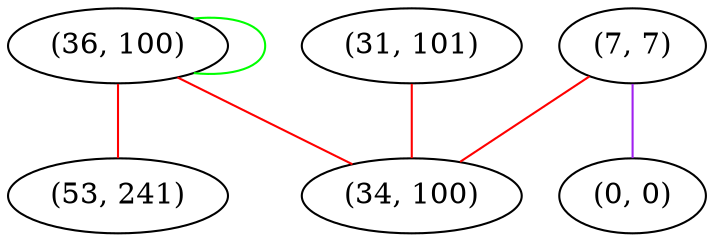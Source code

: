 graph "" {
"(36, 100)";
"(31, 101)";
"(7, 7)";
"(0, 0)";
"(53, 241)";
"(34, 100)";
"(36, 100)" -- "(53, 241)"  [color=red, key=0, weight=1];
"(36, 100)" -- "(36, 100)"  [color=green, key=0, weight=2];
"(36, 100)" -- "(34, 100)"  [color=red, key=0, weight=1];
"(31, 101)" -- "(34, 100)"  [color=red, key=0, weight=1];
"(7, 7)" -- "(0, 0)"  [color=purple, key=0, weight=4];
"(7, 7)" -- "(34, 100)"  [color=red, key=0, weight=1];
}
